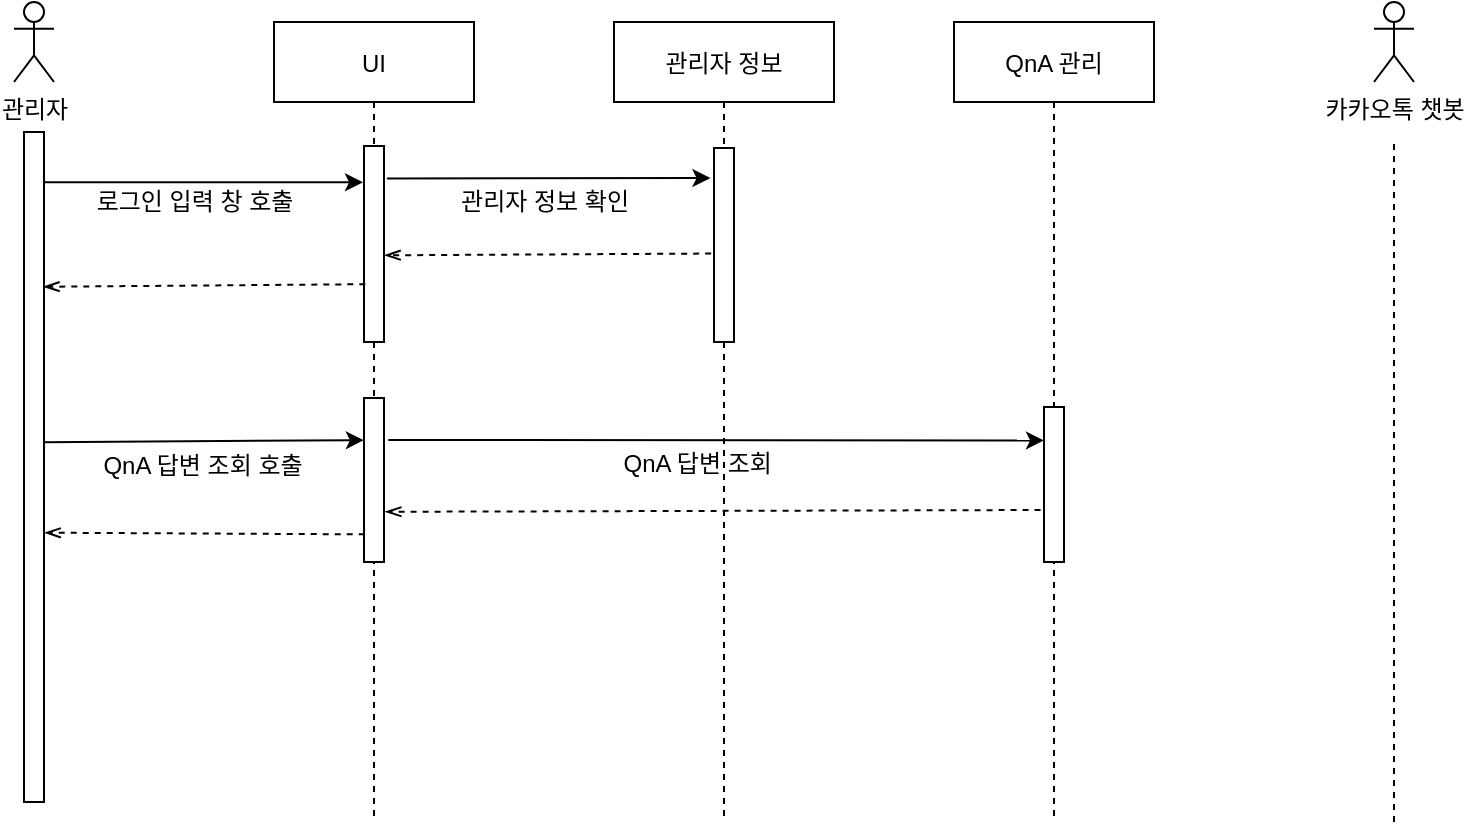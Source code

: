 <mxfile version="18.1.2" type="github">
  <diagram id="kgpKYQtTHZ0yAKxKKP6v" name="Page-1">
    <mxGraphModel dx="1709" dy="836" grid="1" gridSize="10" guides="1" tooltips="1" connect="1" arrows="1" fold="1" page="1" pageScale="1" pageWidth="850" pageHeight="1100" math="0" shadow="0">
      <root>
        <mxCell id="0" />
        <mxCell id="1" parent="0" />
        <mxCell id="3nuBFxr9cyL0pnOWT2aG-1" value="UI" style="shape=umlLifeline;perimeter=lifelinePerimeter;container=1;collapsible=0;recursiveResize=0;rounded=0;shadow=0;strokeWidth=1;" parent="1" vertex="1">
          <mxGeometry x="120" y="50" width="100" height="400" as="geometry" />
        </mxCell>
        <mxCell id="3nuBFxr9cyL0pnOWT2aG-6" value="" style="points=[];perimeter=orthogonalPerimeter;rounded=0;shadow=0;strokeWidth=1;" parent="3nuBFxr9cyL0pnOWT2aG-1" vertex="1">
          <mxGeometry x="45" y="62" width="10" height="98" as="geometry" />
        </mxCell>
        <mxCell id="r8XIUrFHfBqZS6FGPilP-9" value="로그인 입력 창 호출" style="text;html=1;align=center;verticalAlign=middle;resizable=0;points=[];autosize=1;strokeColor=none;fillColor=none;" vertex="1" parent="3nuBFxr9cyL0pnOWT2aG-1">
          <mxGeometry x="-100" y="80" width="120" height="20" as="geometry" />
        </mxCell>
        <mxCell id="r8XIUrFHfBqZS6FGPilP-26" value="" style="points=[];perimeter=orthogonalPerimeter;rounded=0;shadow=0;strokeWidth=1;" vertex="1" parent="3nuBFxr9cyL0pnOWT2aG-1">
          <mxGeometry x="45" y="188" width="10" height="82" as="geometry" />
        </mxCell>
        <mxCell id="3nuBFxr9cyL0pnOWT2aG-5" value="QnA 관리" style="shape=umlLifeline;perimeter=lifelinePerimeter;container=1;collapsible=0;recursiveResize=0;rounded=0;shadow=0;strokeWidth=1;" parent="1" vertex="1">
          <mxGeometry x="460" y="50" width="100" height="400" as="geometry" />
        </mxCell>
        <mxCell id="r8XIUrFHfBqZS6FGPilP-29" value="" style="points=[];perimeter=orthogonalPerimeter;rounded=0;shadow=0;strokeWidth=1;" vertex="1" parent="3nuBFxr9cyL0pnOWT2aG-5">
          <mxGeometry x="45" y="192.5" width="10" height="77.5" as="geometry" />
        </mxCell>
        <mxCell id="r8XIUrFHfBqZS6FGPilP-3" value="관리자" style="shape=umlActor;verticalLabelPosition=bottom;verticalAlign=top;html=1;outlineConnect=0;" vertex="1" parent="1">
          <mxGeometry x="-10" y="40" width="20" height="40" as="geometry" />
        </mxCell>
        <mxCell id="r8XIUrFHfBqZS6FGPilP-7" value="" style="endArrow=none;dashed=1;html=1;rounded=0;" edge="1" parent="1">
          <mxGeometry width="50" height="50" relative="1" as="geometry">
            <mxPoint y="440" as="sourcePoint" />
            <mxPoint y="110" as="targetPoint" />
          </mxGeometry>
        </mxCell>
        <mxCell id="3nuBFxr9cyL0pnOWT2aG-2" value="" style="points=[];perimeter=orthogonalPerimeter;rounded=0;shadow=0;strokeWidth=1;" parent="1" vertex="1">
          <mxGeometry x="-5" y="105" width="10" height="335" as="geometry" />
        </mxCell>
        <mxCell id="r8XIUrFHfBqZS6FGPilP-8" value="" style="endArrow=classic;html=1;rounded=0;exitX=1.5;exitY=0.075;exitDx=0;exitDy=0;exitPerimeter=0;" edge="1" parent="1">
          <mxGeometry width="50" height="50" relative="1" as="geometry">
            <mxPoint x="5" y="130.125" as="sourcePoint" />
            <mxPoint x="164.5" y="130.125" as="targetPoint" />
          </mxGeometry>
        </mxCell>
        <mxCell id="r8XIUrFHfBqZS6FGPilP-10" value="관리자 정보" style="shape=umlLifeline;perimeter=lifelinePerimeter;container=1;collapsible=0;recursiveResize=0;rounded=0;shadow=0;strokeWidth=1;" vertex="1" parent="1">
          <mxGeometry x="290" y="50" width="110" height="400" as="geometry" />
        </mxCell>
        <mxCell id="r8XIUrFHfBqZS6FGPilP-13" value="" style="points=[];perimeter=orthogonalPerimeter;rounded=0;shadow=0;strokeWidth=1;" vertex="1" parent="r8XIUrFHfBqZS6FGPilP-10">
          <mxGeometry x="50" y="63" width="10" height="97" as="geometry" />
        </mxCell>
        <mxCell id="r8XIUrFHfBqZS6FGPilP-11" value="" style="endArrow=classic;html=1;rounded=0;exitX=1.143;exitY=0.166;exitDx=0;exitDy=0;exitPerimeter=0;entryX=-0.177;entryY=0.155;entryDx=0;entryDy=0;entryPerimeter=0;" edge="1" parent="1" source="3nuBFxr9cyL0pnOWT2aG-6" target="r8XIUrFHfBqZS6FGPilP-13">
          <mxGeometry width="50" height="50" relative="1" as="geometry">
            <mxPoint x="180" y="130" as="sourcePoint" />
            <mxPoint x="330" y="130" as="targetPoint" />
          </mxGeometry>
        </mxCell>
        <mxCell id="r8XIUrFHfBqZS6FGPilP-12" value="관리자 정보 확인" style="text;html=1;align=center;verticalAlign=middle;resizable=0;points=[];autosize=1;strokeColor=none;fillColor=none;" vertex="1" parent="1">
          <mxGeometry x="200" y="130" width="110" height="20" as="geometry" />
        </mxCell>
        <mxCell id="r8XIUrFHfBqZS6FGPilP-18" value="" style="endArrow=openThin;html=1;rounded=0;dashed=1;entryX=1.03;entryY=0.253;entryDx=0;entryDy=0;entryPerimeter=0;endFill=0;exitX=-0.141;exitY=0.544;exitDx=0;exitDy=0;exitPerimeter=0;" edge="1" parent="1" source="r8XIUrFHfBqZS6FGPilP-13">
          <mxGeometry width="50" height="50" relative="1" as="geometry">
            <mxPoint x="339" y="167" as="sourcePoint" />
            <mxPoint x="175.3" y="166.65" as="targetPoint" />
          </mxGeometry>
        </mxCell>
        <mxCell id="r8XIUrFHfBqZS6FGPilP-19" value="" style="endArrow=openThin;html=1;rounded=0;exitX=0.065;exitY=0.242;exitDx=0;exitDy=0;exitPerimeter=0;entryX=0.975;entryY=0.234;entryDx=0;entryDy=0;entryPerimeter=0;dashed=1;endFill=0;" edge="1" parent="1">
          <mxGeometry width="50" height="50" relative="1" as="geometry">
            <mxPoint x="165.65" y="181.1" as="sourcePoint" />
            <mxPoint x="4.75" y="182.39" as="targetPoint" />
          </mxGeometry>
        </mxCell>
        <mxCell id="r8XIUrFHfBqZS6FGPilP-22" value="카카오톡 챗봇" style="shape=umlActor;verticalLabelPosition=bottom;verticalAlign=top;html=1;outlineConnect=0;" vertex="1" parent="1">
          <mxGeometry x="670" y="40" width="20" height="40" as="geometry" />
        </mxCell>
        <mxCell id="r8XIUrFHfBqZS6FGPilP-25" value="" style="endArrow=none;dashed=1;html=1;rounded=0;" edge="1" parent="1">
          <mxGeometry width="50" height="50" relative="1" as="geometry">
            <mxPoint x="680" y="450" as="sourcePoint" />
            <mxPoint x="680" y="110" as="targetPoint" />
          </mxGeometry>
        </mxCell>
        <mxCell id="r8XIUrFHfBqZS6FGPilP-27" value="" style="endArrow=classic;html=1;rounded=0;entryX=-0.007;entryY=0.257;entryDx=0;entryDy=0;entryPerimeter=0;exitX=0.962;exitY=0.463;exitDx=0;exitDy=0;exitPerimeter=0;" edge="1" parent="1" source="3nuBFxr9cyL0pnOWT2aG-2" target="r8XIUrFHfBqZS6FGPilP-26">
          <mxGeometry width="50" height="50" relative="1" as="geometry">
            <mxPoint x="10" y="260" as="sourcePoint" />
            <mxPoint x="160" y="270" as="targetPoint" />
          </mxGeometry>
        </mxCell>
        <mxCell id="r8XIUrFHfBqZS6FGPilP-28" value="QnA 답변 조회 호출" style="text;html=1;align=center;verticalAlign=middle;resizable=0;points=[];autosize=1;strokeColor=none;fillColor=none;" vertex="1" parent="1">
          <mxGeometry x="24" y="262" width="120" height="20" as="geometry" />
        </mxCell>
        <mxCell id="r8XIUrFHfBqZS6FGPilP-30" value="" style="endArrow=classic;html=1;rounded=0;exitX=1.213;exitY=0.256;exitDx=0;exitDy=0;exitPerimeter=0;entryX=-0.001;entryY=0.216;entryDx=0;entryDy=0;entryPerimeter=0;" edge="1" parent="1" source="r8XIUrFHfBqZS6FGPilP-26" target="r8XIUrFHfBqZS6FGPilP-29">
          <mxGeometry width="50" height="50" relative="1" as="geometry">
            <mxPoint x="180" y="270" as="sourcePoint" />
            <mxPoint x="490" y="270" as="targetPoint" />
          </mxGeometry>
        </mxCell>
        <mxCell id="r8XIUrFHfBqZS6FGPilP-31" value="QnA 답변 조회&amp;nbsp;" style="text;html=1;align=center;verticalAlign=middle;resizable=0;points=[];autosize=1;strokeColor=none;fillColor=none;" vertex="1" parent="1">
          <mxGeometry x="283" y="261" width="100" height="20" as="geometry" />
        </mxCell>
        <mxCell id="r8XIUrFHfBqZS6FGPilP-34" value="" style="endArrow=openThin;html=1;rounded=0;dashed=1;entryX=1.066;entryY=0.767;entryDx=0;entryDy=0;entryPerimeter=0;endFill=0;exitX=-0.141;exitY=0.544;exitDx=0;exitDy=0;exitPerimeter=0;" edge="1" parent="1">
          <mxGeometry width="50" height="50" relative="1" as="geometry">
            <mxPoint x="503.29" y="293.998" as="sourcePoint" />
            <mxPoint x="175.66" y="294.894" as="targetPoint" />
          </mxGeometry>
        </mxCell>
        <mxCell id="r8XIUrFHfBqZS6FGPilP-35" value="" style="endArrow=openThin;html=1;rounded=0;dashed=1;endFill=0;exitX=0.036;exitY=0.868;exitDx=0;exitDy=0;exitPerimeter=0;entryX=1.036;entryY=0.607;entryDx=0;entryDy=0;entryPerimeter=0;" edge="1" parent="1">
          <mxGeometry width="50" height="50" relative="1" as="geometry">
            <mxPoint x="165.36" y="306.176" as="sourcePoint" />
            <mxPoint x="5.36" y="305.345" as="targetPoint" />
          </mxGeometry>
        </mxCell>
      </root>
    </mxGraphModel>
  </diagram>
</mxfile>
